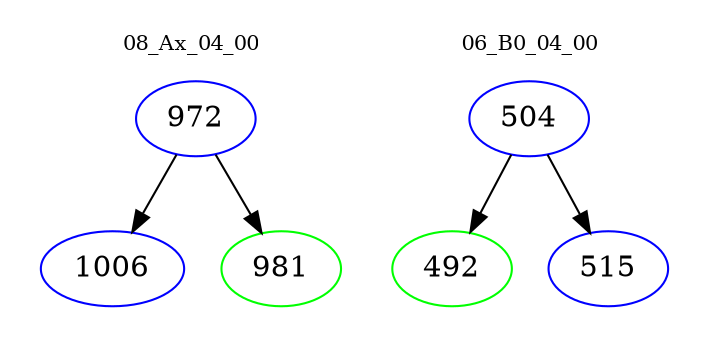 digraph{
subgraph cluster_0 {
color = white
label = "08_Ax_04_00";
fontsize=10;
T0_972 [label="972", color="blue"]
T0_972 -> T0_1006 [color="black"]
T0_1006 [label="1006", color="blue"]
T0_972 -> T0_981 [color="black"]
T0_981 [label="981", color="green"]
}
subgraph cluster_1 {
color = white
label = "06_B0_04_00";
fontsize=10;
T1_504 [label="504", color="blue"]
T1_504 -> T1_492 [color="black"]
T1_492 [label="492", color="green"]
T1_504 -> T1_515 [color="black"]
T1_515 [label="515", color="blue"]
}
}
